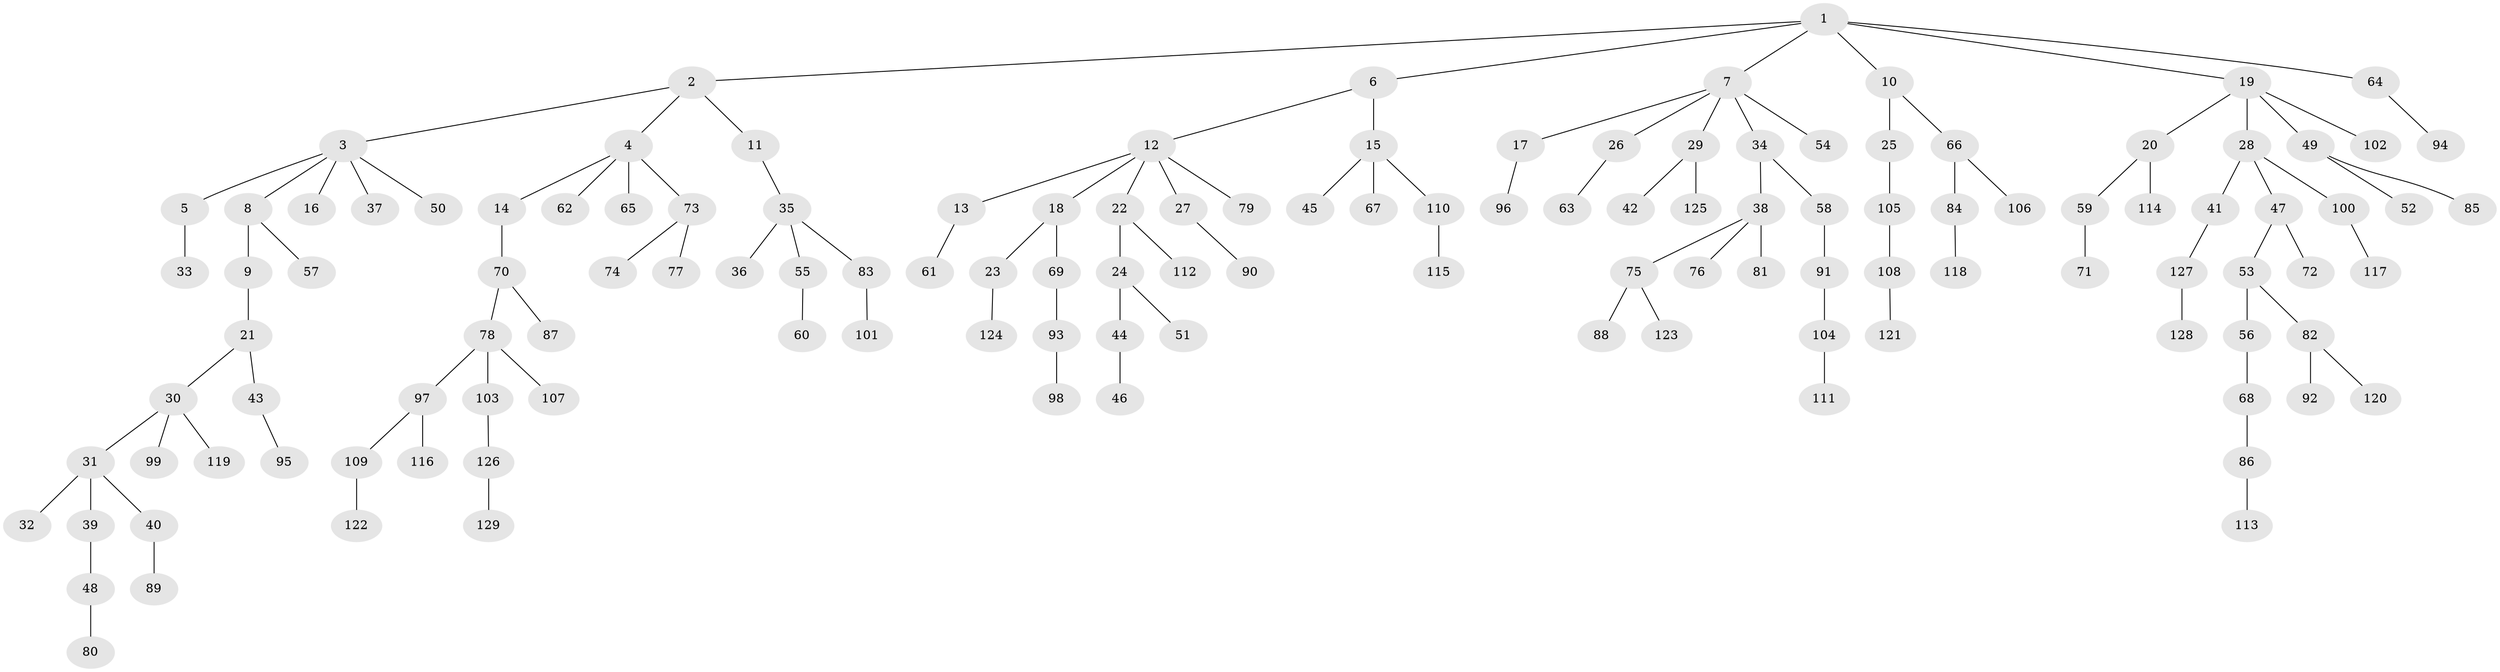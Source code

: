 // coarse degree distribution, {6: 0.02197802197802198, 4: 0.054945054945054944, 2: 0.3516483516483517, 3: 0.13186813186813187, 1: 0.4175824175824176, 5: 0.02197802197802198}
// Generated by graph-tools (version 1.1) at 2025/37/03/04/25 23:37:26]
// undirected, 129 vertices, 128 edges
graph export_dot {
  node [color=gray90,style=filled];
  1;
  2;
  3;
  4;
  5;
  6;
  7;
  8;
  9;
  10;
  11;
  12;
  13;
  14;
  15;
  16;
  17;
  18;
  19;
  20;
  21;
  22;
  23;
  24;
  25;
  26;
  27;
  28;
  29;
  30;
  31;
  32;
  33;
  34;
  35;
  36;
  37;
  38;
  39;
  40;
  41;
  42;
  43;
  44;
  45;
  46;
  47;
  48;
  49;
  50;
  51;
  52;
  53;
  54;
  55;
  56;
  57;
  58;
  59;
  60;
  61;
  62;
  63;
  64;
  65;
  66;
  67;
  68;
  69;
  70;
  71;
  72;
  73;
  74;
  75;
  76;
  77;
  78;
  79;
  80;
  81;
  82;
  83;
  84;
  85;
  86;
  87;
  88;
  89;
  90;
  91;
  92;
  93;
  94;
  95;
  96;
  97;
  98;
  99;
  100;
  101;
  102;
  103;
  104;
  105;
  106;
  107;
  108;
  109;
  110;
  111;
  112;
  113;
  114;
  115;
  116;
  117;
  118;
  119;
  120;
  121;
  122;
  123;
  124;
  125;
  126;
  127;
  128;
  129;
  1 -- 2;
  1 -- 6;
  1 -- 7;
  1 -- 10;
  1 -- 19;
  1 -- 64;
  2 -- 3;
  2 -- 4;
  2 -- 11;
  3 -- 5;
  3 -- 8;
  3 -- 16;
  3 -- 37;
  3 -- 50;
  4 -- 14;
  4 -- 62;
  4 -- 65;
  4 -- 73;
  5 -- 33;
  6 -- 12;
  6 -- 15;
  7 -- 17;
  7 -- 26;
  7 -- 29;
  7 -- 34;
  7 -- 54;
  8 -- 9;
  8 -- 57;
  9 -- 21;
  10 -- 25;
  10 -- 66;
  11 -- 35;
  12 -- 13;
  12 -- 18;
  12 -- 22;
  12 -- 27;
  12 -- 79;
  13 -- 61;
  14 -- 70;
  15 -- 45;
  15 -- 67;
  15 -- 110;
  17 -- 96;
  18 -- 23;
  18 -- 69;
  19 -- 20;
  19 -- 28;
  19 -- 49;
  19 -- 102;
  20 -- 59;
  20 -- 114;
  21 -- 30;
  21 -- 43;
  22 -- 24;
  22 -- 112;
  23 -- 124;
  24 -- 44;
  24 -- 51;
  25 -- 105;
  26 -- 63;
  27 -- 90;
  28 -- 41;
  28 -- 47;
  28 -- 100;
  29 -- 42;
  29 -- 125;
  30 -- 31;
  30 -- 99;
  30 -- 119;
  31 -- 32;
  31 -- 39;
  31 -- 40;
  34 -- 38;
  34 -- 58;
  35 -- 36;
  35 -- 55;
  35 -- 83;
  38 -- 75;
  38 -- 76;
  38 -- 81;
  39 -- 48;
  40 -- 89;
  41 -- 127;
  43 -- 95;
  44 -- 46;
  47 -- 53;
  47 -- 72;
  48 -- 80;
  49 -- 52;
  49 -- 85;
  53 -- 56;
  53 -- 82;
  55 -- 60;
  56 -- 68;
  58 -- 91;
  59 -- 71;
  64 -- 94;
  66 -- 84;
  66 -- 106;
  68 -- 86;
  69 -- 93;
  70 -- 78;
  70 -- 87;
  73 -- 74;
  73 -- 77;
  75 -- 88;
  75 -- 123;
  78 -- 97;
  78 -- 103;
  78 -- 107;
  82 -- 92;
  82 -- 120;
  83 -- 101;
  84 -- 118;
  86 -- 113;
  91 -- 104;
  93 -- 98;
  97 -- 109;
  97 -- 116;
  100 -- 117;
  103 -- 126;
  104 -- 111;
  105 -- 108;
  108 -- 121;
  109 -- 122;
  110 -- 115;
  126 -- 129;
  127 -- 128;
}
